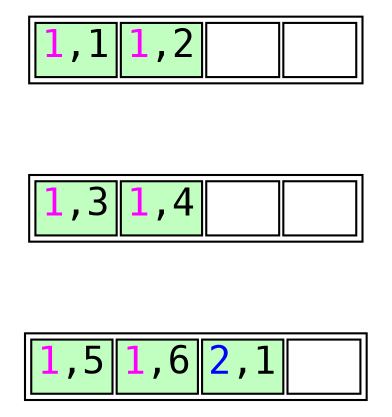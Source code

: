 // Example B-Tree graph
//
// Breadth-first order
//
// Start from root, go left to right
//
// Workflow:
//
// $ dot -T svg btree.dot -o btree.svg;

digraph nbtree {
graph [fontname = "monospace"];
node [shape = none,height=.1,fontname = "monospace",fontsize=18];
// Level 0 (leaf level)
leafnode_2[ label=<<table width="140">
                    <tr>
                        <td bgcolor='darkseagreen1' port="t2" width="35"><font color="magenta">1</font>,1</td>
                        <td bgcolor='darkseagreen1' port="t3" width="35"><font color="magenta">1</font>,2</td>
                        <td bgcolor='white' port="t3" width="35"></td>
                        <td bgcolor='white' port="t3" width="35"></td>
                    </tr>
                </table>
               >
        ];
edge[style=invis];
"leafnode_2" -> "leafnode_3"
leafnode_3[ label=<<table width="140">
                    <tr>
                        <td bgcolor='darkseagreen1' port="t4" width="35"><font color="magenta">1</font>,3</td>
                        <td bgcolor='darkseagreen1' port="t4" width="35"><font color="magenta">1</font>,4</td>
                        <td bgcolor='white' port="t3" width="35"></td>
                        <td bgcolor='white' port="t3" width="35"></td>
                    </tr>
                </table>
               >
        ];
edge[style=invis];
"leafnode_3" -> "leafnode_4"
leafnode_4[ label=<<table width="140">
                    <tr>
                        <td bgcolor='darkseagreen1' port="t4" width="35"><font color="magenta">1</font>,5</td>
                        <td bgcolor='darkseagreen1' port="t4" width="35"><font color="magenta">1</font>,6</td>
                        <td bgcolor='darkseagreen1' port="t4" width="35"><font color="blue">2</font>,1</td>
                        <td bgcolor='white' port="t3" width="35"></td>
                    </tr>
                </table>
               >
        ];
//Force alignment from root to internal to leaf levels:
//edge[style=invis];
//"rootnode":d1 -> "leafnode_2":t2
}
